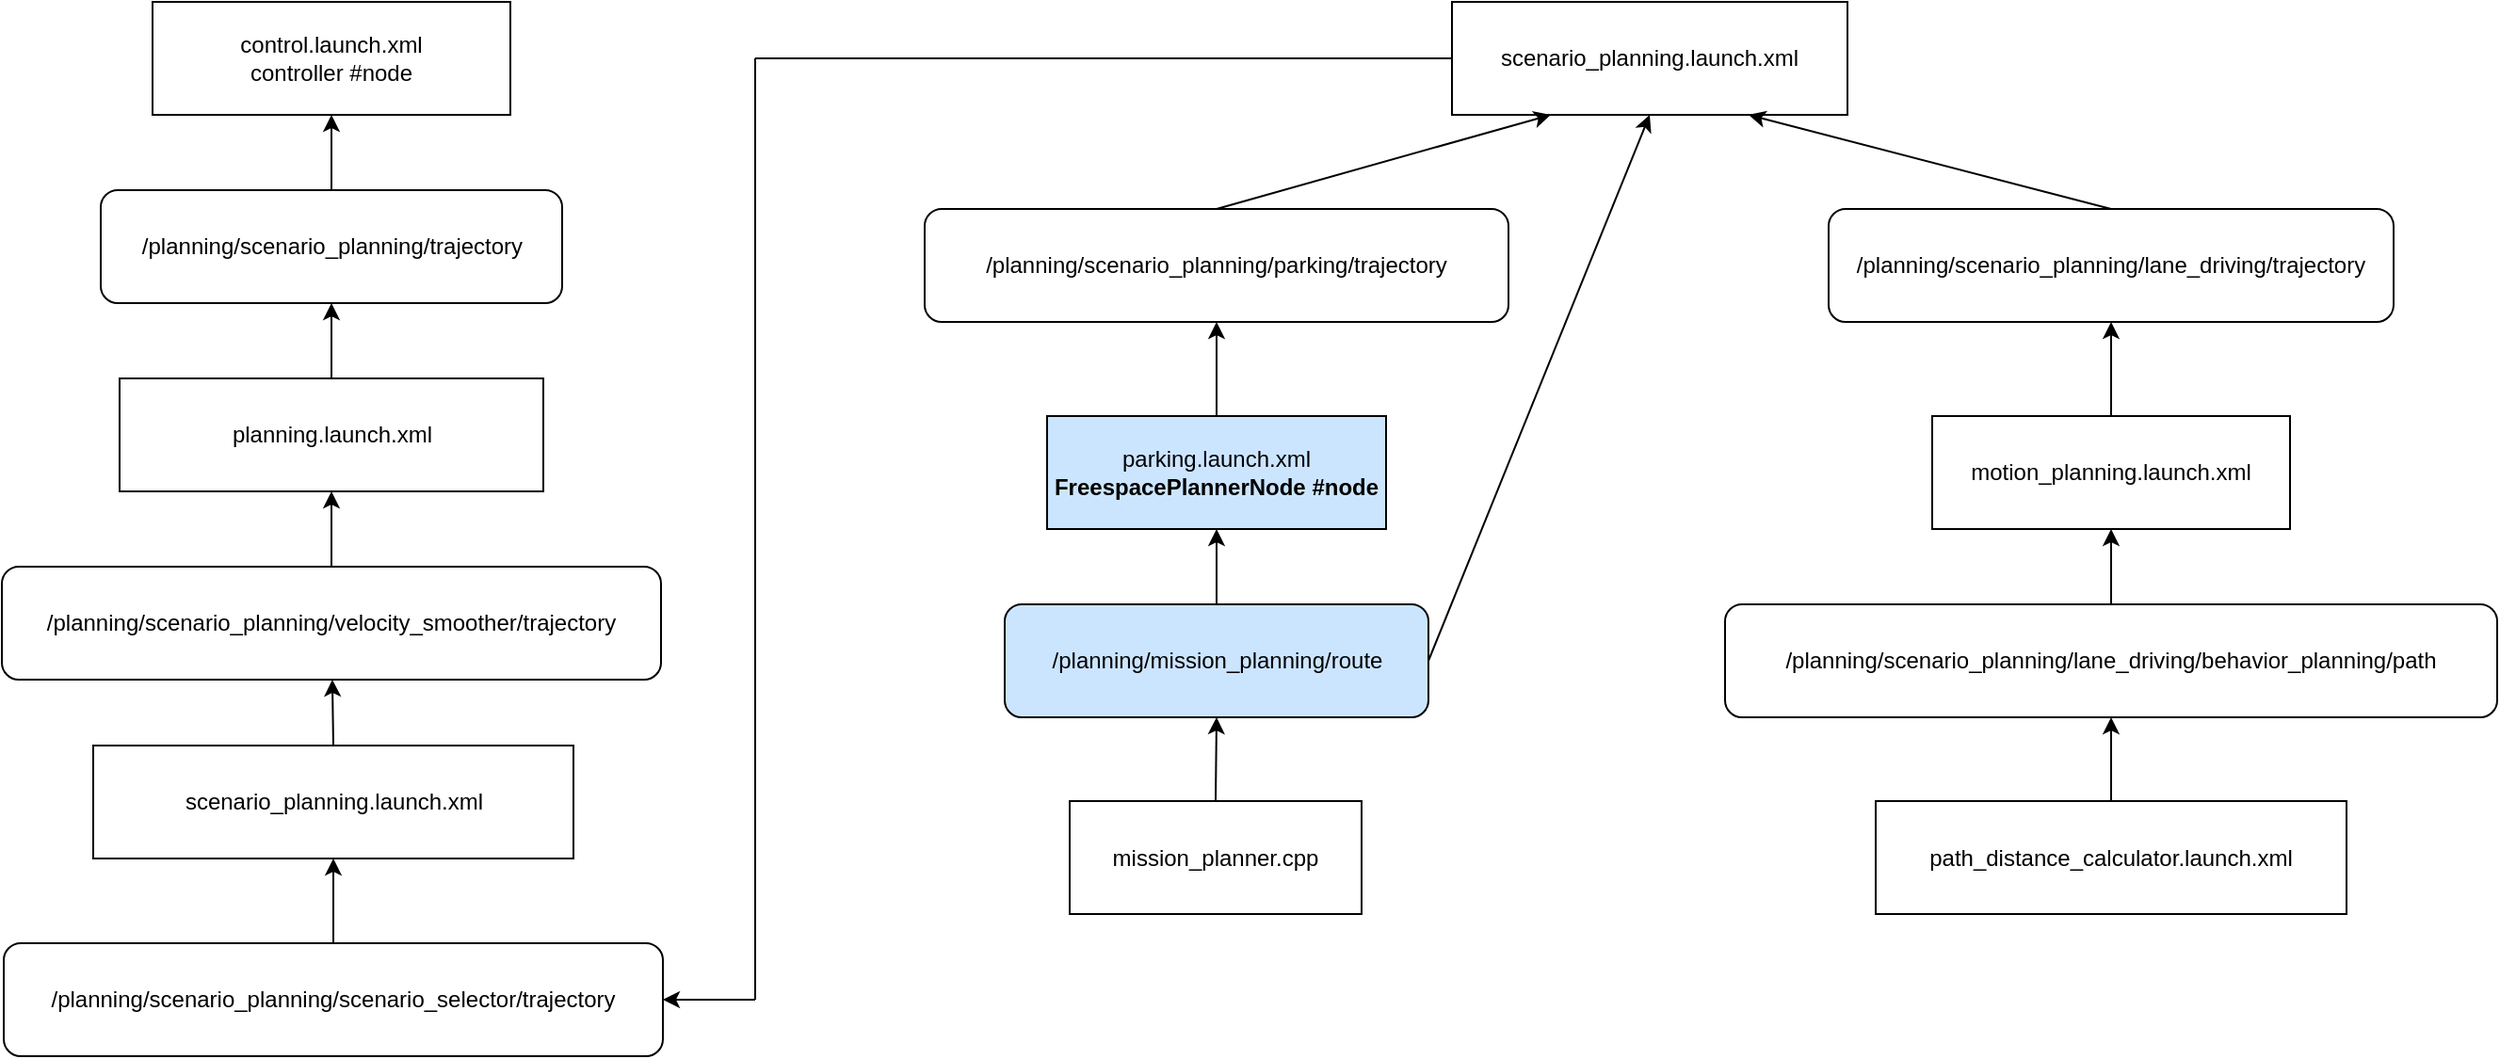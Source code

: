<mxfile version="24.7.17">
  <diagram name="第 1 页" id="F0U17MeTJ9vAIsxRNDrd">
    <mxGraphModel dx="1355" dy="555" grid="1" gridSize="10" guides="1" tooltips="1" connect="1" arrows="1" fold="1" page="1" pageScale="1" pageWidth="827" pageHeight="1169" math="0" shadow="0">
      <root>
        <mxCell id="0" />
        <mxCell id="1" parent="0" />
        <mxCell id="fdqubBedCS-_cA7VgkMp-2" value="/planning/scenario_planning/trajectory" style="rounded=1;whiteSpace=wrap;html=1;" vertex="1" parent="1">
          <mxGeometry x="272.5" y="260" width="245" height="60" as="geometry" />
        </mxCell>
        <mxCell id="fdqubBedCS-_cA7VgkMp-3" value="control.launch.xml&lt;div&gt;controller #node&lt;/div&gt;" style="rounded=0;whiteSpace=wrap;html=1;" vertex="1" parent="1">
          <mxGeometry x="300" y="160" width="190" height="60" as="geometry" />
        </mxCell>
        <mxCell id="fdqubBedCS-_cA7VgkMp-4" value="" style="endArrow=classic;html=1;rounded=0;exitX=0.5;exitY=0;exitDx=0;exitDy=0;entryX=0.5;entryY=1;entryDx=0;entryDy=0;" edge="1" parent="1" source="fdqubBedCS-_cA7VgkMp-2" target="fdqubBedCS-_cA7VgkMp-3">
          <mxGeometry width="50" height="50" relative="1" as="geometry">
            <mxPoint x="380" y="420" as="sourcePoint" />
            <mxPoint x="430" y="370" as="targetPoint" />
          </mxGeometry>
        </mxCell>
        <mxCell id="fdqubBedCS-_cA7VgkMp-5" value="/planning/scenario_planning/velocity_smoother/trajectory" style="rounded=1;whiteSpace=wrap;html=1;" vertex="1" parent="1">
          <mxGeometry x="220" y="460" width="350" height="60" as="geometry" />
        </mxCell>
        <mxCell id="fdqubBedCS-_cA7VgkMp-7" value="planning.launch.xml" style="rounded=0;whiteSpace=wrap;html=1;" vertex="1" parent="1">
          <mxGeometry x="282.5" y="360" width="225" height="60" as="geometry" />
        </mxCell>
        <mxCell id="fdqubBedCS-_cA7VgkMp-8" value="scenario_planning.launch.xml" style="rounded=0;whiteSpace=wrap;html=1;" vertex="1" parent="1">
          <mxGeometry x="268.5" y="555" width="255" height="60" as="geometry" />
        </mxCell>
        <mxCell id="fdqubBedCS-_cA7VgkMp-9" value="&lt;span style=&quot;font-size: 12px;&quot;&gt;/planning/scenario_planning/scenario_selector/trajectory&lt;/span&gt;" style="rounded=1;whiteSpace=wrap;html=1;" vertex="1" parent="1">
          <mxGeometry x="221" y="660" width="350" height="60" as="geometry" />
        </mxCell>
        <mxCell id="fdqubBedCS-_cA7VgkMp-10" value="scenario_planning.launch.xml" style="rounded=0;whiteSpace=wrap;html=1;" vertex="1" parent="1">
          <mxGeometry x="990" y="160" width="210" height="60" as="geometry" />
        </mxCell>
        <mxCell id="fdqubBedCS-_cA7VgkMp-11" value="&lt;span style=&quot;font-size: 12px;&quot;&gt;/planning/scenario_planning/parking/trajectory&lt;/span&gt;" style="rounded=1;whiteSpace=wrap;html=1;" vertex="1" parent="1">
          <mxGeometry x="710" y="270" width="310" height="60" as="geometry" />
        </mxCell>
        <mxCell id="fdqubBedCS-_cA7VgkMp-12" value="&lt;span style=&quot;font-size: 12px;&quot;&gt;/planning/scenario_planning/lane_driving/trajectory&lt;/span&gt;" style="rounded=1;whiteSpace=wrap;html=1;" vertex="1" parent="1">
          <mxGeometry x="1190" y="270" width="300" height="60" as="geometry" />
        </mxCell>
        <mxCell id="fdqubBedCS-_cA7VgkMp-13" value="" style="endArrow=none;html=1;rounded=0;entryX=0;entryY=0.5;entryDx=0;entryDy=0;" edge="1" parent="1" target="fdqubBedCS-_cA7VgkMp-10">
          <mxGeometry width="50" height="50" relative="1" as="geometry">
            <mxPoint x="620" y="190" as="sourcePoint" />
            <mxPoint x="700" y="170" as="targetPoint" />
          </mxGeometry>
        </mxCell>
        <mxCell id="fdqubBedCS-_cA7VgkMp-15" value="" style="endArrow=none;html=1;rounded=0;" edge="1" parent="1">
          <mxGeometry width="50" height="50" relative="1" as="geometry">
            <mxPoint x="620" y="690" as="sourcePoint" />
            <mxPoint x="620" y="190" as="targetPoint" />
          </mxGeometry>
        </mxCell>
        <mxCell id="fdqubBedCS-_cA7VgkMp-16" value="" style="endArrow=classic;html=1;rounded=0;entryX=1;entryY=0.5;entryDx=0;entryDy=0;" edge="1" parent="1" target="fdqubBedCS-_cA7VgkMp-9">
          <mxGeometry width="50" height="50" relative="1" as="geometry">
            <mxPoint x="620" y="690" as="sourcePoint" />
            <mxPoint x="720" y="720" as="targetPoint" />
          </mxGeometry>
        </mxCell>
        <mxCell id="fdqubBedCS-_cA7VgkMp-17" value="" style="endArrow=classic;html=1;rounded=0;exitX=0.5;exitY=0;exitDx=0;exitDy=0;entryX=0.25;entryY=1;entryDx=0;entryDy=0;" edge="1" parent="1" source="fdqubBedCS-_cA7VgkMp-11" target="fdqubBedCS-_cA7VgkMp-10">
          <mxGeometry width="50" height="50" relative="1" as="geometry">
            <mxPoint x="870" y="260" as="sourcePoint" />
            <mxPoint x="920" y="210" as="targetPoint" />
          </mxGeometry>
        </mxCell>
        <mxCell id="fdqubBedCS-_cA7VgkMp-18" value="" style="endArrow=classic;html=1;rounded=0;exitX=0.5;exitY=0;exitDx=0;exitDy=0;entryX=0.75;entryY=1;entryDx=0;entryDy=0;" edge="1" parent="1" source="fdqubBedCS-_cA7VgkMp-12" target="fdqubBedCS-_cA7VgkMp-10">
          <mxGeometry width="50" height="50" relative="1" as="geometry">
            <mxPoint x="1120" y="380" as="sourcePoint" />
            <mxPoint x="1170" y="330" as="targetPoint" />
          </mxGeometry>
        </mxCell>
        <mxCell id="fdqubBedCS-_cA7VgkMp-19" value="parking.launch.xml&lt;div&gt;&lt;b&gt;FreespacePlannerNode #node&lt;/b&gt;&lt;/div&gt;" style="rounded=0;whiteSpace=wrap;html=1;fillColor=#CCE5FF;" vertex="1" parent="1">
          <mxGeometry x="775" y="380" width="180" height="60" as="geometry" />
        </mxCell>
        <mxCell id="fdqubBedCS-_cA7VgkMp-20" value="motion_planning.launch.xml" style="rounded=0;whiteSpace=wrap;html=1;" vertex="1" parent="1">
          <mxGeometry x="1245" y="380" width="190" height="60" as="geometry" />
        </mxCell>
        <mxCell id="fdqubBedCS-_cA7VgkMp-21" value="/planning/mission_planning/route" style="rounded=1;whiteSpace=wrap;html=1;fillColor=#CCE5FF;" vertex="1" parent="1">
          <mxGeometry x="752.5" y="480" width="225" height="60" as="geometry" />
        </mxCell>
        <mxCell id="fdqubBedCS-_cA7VgkMp-22" value="/planning/scenario_planning/lane_driving/behavior_planning/path" style="rounded=1;whiteSpace=wrap;html=1;" vertex="1" parent="1">
          <mxGeometry x="1135" y="480" width="410" height="60" as="geometry" />
        </mxCell>
        <mxCell id="fdqubBedCS-_cA7VgkMp-23" value="path_distance_calculator.launch.xml" style="rounded=0;whiteSpace=wrap;html=1;" vertex="1" parent="1">
          <mxGeometry x="1215" y="584.5" width="250" height="60" as="geometry" />
        </mxCell>
        <mxCell id="fdqubBedCS-_cA7VgkMp-24" value="" style="endArrow=classic;html=1;rounded=0;exitX=0.5;exitY=0;exitDx=0;exitDy=0;" edge="1" parent="1" source="fdqubBedCS-_cA7VgkMp-19" target="fdqubBedCS-_cA7VgkMp-11">
          <mxGeometry width="50" height="50" relative="1" as="geometry">
            <mxPoint x="1030" y="430" as="sourcePoint" />
            <mxPoint x="1080" y="380" as="targetPoint" />
          </mxGeometry>
        </mxCell>
        <mxCell id="fdqubBedCS-_cA7VgkMp-25" value="" style="endArrow=classic;html=1;rounded=0;exitX=0.5;exitY=0;exitDx=0;exitDy=0;entryX=0.5;entryY=1;entryDx=0;entryDy=0;" edge="1" parent="1" source="fdqubBedCS-_cA7VgkMp-21" target="fdqubBedCS-_cA7VgkMp-19">
          <mxGeometry width="50" height="50" relative="1" as="geometry">
            <mxPoint x="980" y="470" as="sourcePoint" />
            <mxPoint x="1030" y="420" as="targetPoint" />
          </mxGeometry>
        </mxCell>
        <mxCell id="fdqubBedCS-_cA7VgkMp-26" value="" style="endArrow=classic;html=1;rounded=0;exitX=0.5;exitY=0;exitDx=0;exitDy=0;entryX=0.5;entryY=1;entryDx=0;entryDy=0;" edge="1" parent="1" source="fdqubBedCS-_cA7VgkMp-20" target="fdqubBedCS-_cA7VgkMp-12">
          <mxGeometry width="50" height="50" relative="1" as="geometry">
            <mxPoint x="1160" y="420" as="sourcePoint" />
            <mxPoint x="1210" y="370" as="targetPoint" />
          </mxGeometry>
        </mxCell>
        <mxCell id="fdqubBedCS-_cA7VgkMp-27" value="" style="endArrow=classic;html=1;rounded=0;exitX=0.5;exitY=0;exitDx=0;exitDy=0;entryX=0.5;entryY=1;entryDx=0;entryDy=0;" edge="1" parent="1" source="fdqubBedCS-_cA7VgkMp-22" target="fdqubBedCS-_cA7VgkMp-20">
          <mxGeometry width="50" height="50" relative="1" as="geometry">
            <mxPoint x="1020" y="480" as="sourcePoint" />
            <mxPoint x="1070" y="430" as="targetPoint" />
          </mxGeometry>
        </mxCell>
        <mxCell id="fdqubBedCS-_cA7VgkMp-28" value="" style="endArrow=classic;html=1;rounded=0;exitX=0.5;exitY=0;exitDx=0;exitDy=0;entryX=0.5;entryY=1;entryDx=0;entryDy=0;" edge="1" parent="1" source="fdqubBedCS-_cA7VgkMp-23" target="fdqubBedCS-_cA7VgkMp-22">
          <mxGeometry width="50" height="50" relative="1" as="geometry">
            <mxPoint x="1000" y="640" as="sourcePoint" />
            <mxPoint x="1050" y="590" as="targetPoint" />
          </mxGeometry>
        </mxCell>
        <mxCell id="fdqubBedCS-_cA7VgkMp-29" value="" style="endArrow=classic;html=1;rounded=0;exitX=0.5;exitY=0;exitDx=0;exitDy=0;entryX=0.5;entryY=1;entryDx=0;entryDy=0;" edge="1" parent="1" source="fdqubBedCS-_cA7VgkMp-9" target="fdqubBedCS-_cA7VgkMp-8">
          <mxGeometry width="50" height="50" relative="1" as="geometry">
            <mxPoint x="430" y="660" as="sourcePoint" />
            <mxPoint x="480" y="610" as="targetPoint" />
          </mxGeometry>
        </mxCell>
        <mxCell id="fdqubBedCS-_cA7VgkMp-30" value="" style="endArrow=classic;html=1;rounded=0;exitX=0.5;exitY=0;exitDx=0;exitDy=0;" edge="1" parent="1" source="fdqubBedCS-_cA7VgkMp-8" target="fdqubBedCS-_cA7VgkMp-5">
          <mxGeometry width="50" height="50" relative="1" as="geometry">
            <mxPoint x="150" y="560" as="sourcePoint" />
            <mxPoint x="200" y="510" as="targetPoint" />
          </mxGeometry>
        </mxCell>
        <mxCell id="fdqubBedCS-_cA7VgkMp-31" value="" style="endArrow=classic;html=1;rounded=0;exitX=0.5;exitY=0;exitDx=0;exitDy=0;entryX=0.5;entryY=1;entryDx=0;entryDy=0;" edge="1" parent="1" source="fdqubBedCS-_cA7VgkMp-5" target="fdqubBedCS-_cA7VgkMp-7">
          <mxGeometry width="50" height="50" relative="1" as="geometry">
            <mxPoint x="280" y="470" as="sourcePoint" />
            <mxPoint x="330" y="420" as="targetPoint" />
          </mxGeometry>
        </mxCell>
        <mxCell id="fdqubBedCS-_cA7VgkMp-32" value="" style="endArrow=classic;html=1;rounded=0;exitX=0.5;exitY=0;exitDx=0;exitDy=0;entryX=0.5;entryY=1;entryDx=0;entryDy=0;" edge="1" parent="1" source="fdqubBedCS-_cA7VgkMp-7" target="fdqubBedCS-_cA7VgkMp-2">
          <mxGeometry width="50" height="50" relative="1" as="geometry">
            <mxPoint x="130" y="430" as="sourcePoint" />
            <mxPoint x="180" y="380" as="targetPoint" />
          </mxGeometry>
        </mxCell>
        <mxCell id="fdqubBedCS-_cA7VgkMp-34" value="" style="endArrow=classic;html=1;rounded=0;exitX=1;exitY=0.5;exitDx=0;exitDy=0;entryX=0.5;entryY=1;entryDx=0;entryDy=0;" edge="1" parent="1" source="fdqubBedCS-_cA7VgkMp-21" target="fdqubBedCS-_cA7VgkMp-10">
          <mxGeometry width="50" height="50" relative="1" as="geometry">
            <mxPoint x="1040" y="450" as="sourcePoint" />
            <mxPoint x="1090" y="400" as="targetPoint" />
          </mxGeometry>
        </mxCell>
        <mxCell id="fdqubBedCS-_cA7VgkMp-35" value="mission_planner.cpp" style="rounded=0;whiteSpace=wrap;html=1;" vertex="1" parent="1">
          <mxGeometry x="787" y="584.5" width="155" height="60" as="geometry" />
        </mxCell>
        <mxCell id="fdqubBedCS-_cA7VgkMp-36" value="" style="endArrow=classic;html=1;rounded=0;exitX=0.5;exitY=0;exitDx=0;exitDy=0;entryX=0.5;entryY=1;entryDx=0;entryDy=0;" edge="1" parent="1" source="fdqubBedCS-_cA7VgkMp-35" target="fdqubBedCS-_cA7VgkMp-21">
          <mxGeometry width="50" height="50" relative="1" as="geometry">
            <mxPoint x="660" y="800" as="sourcePoint" />
            <mxPoint x="710" y="750" as="targetPoint" />
          </mxGeometry>
        </mxCell>
      </root>
    </mxGraphModel>
  </diagram>
</mxfile>

